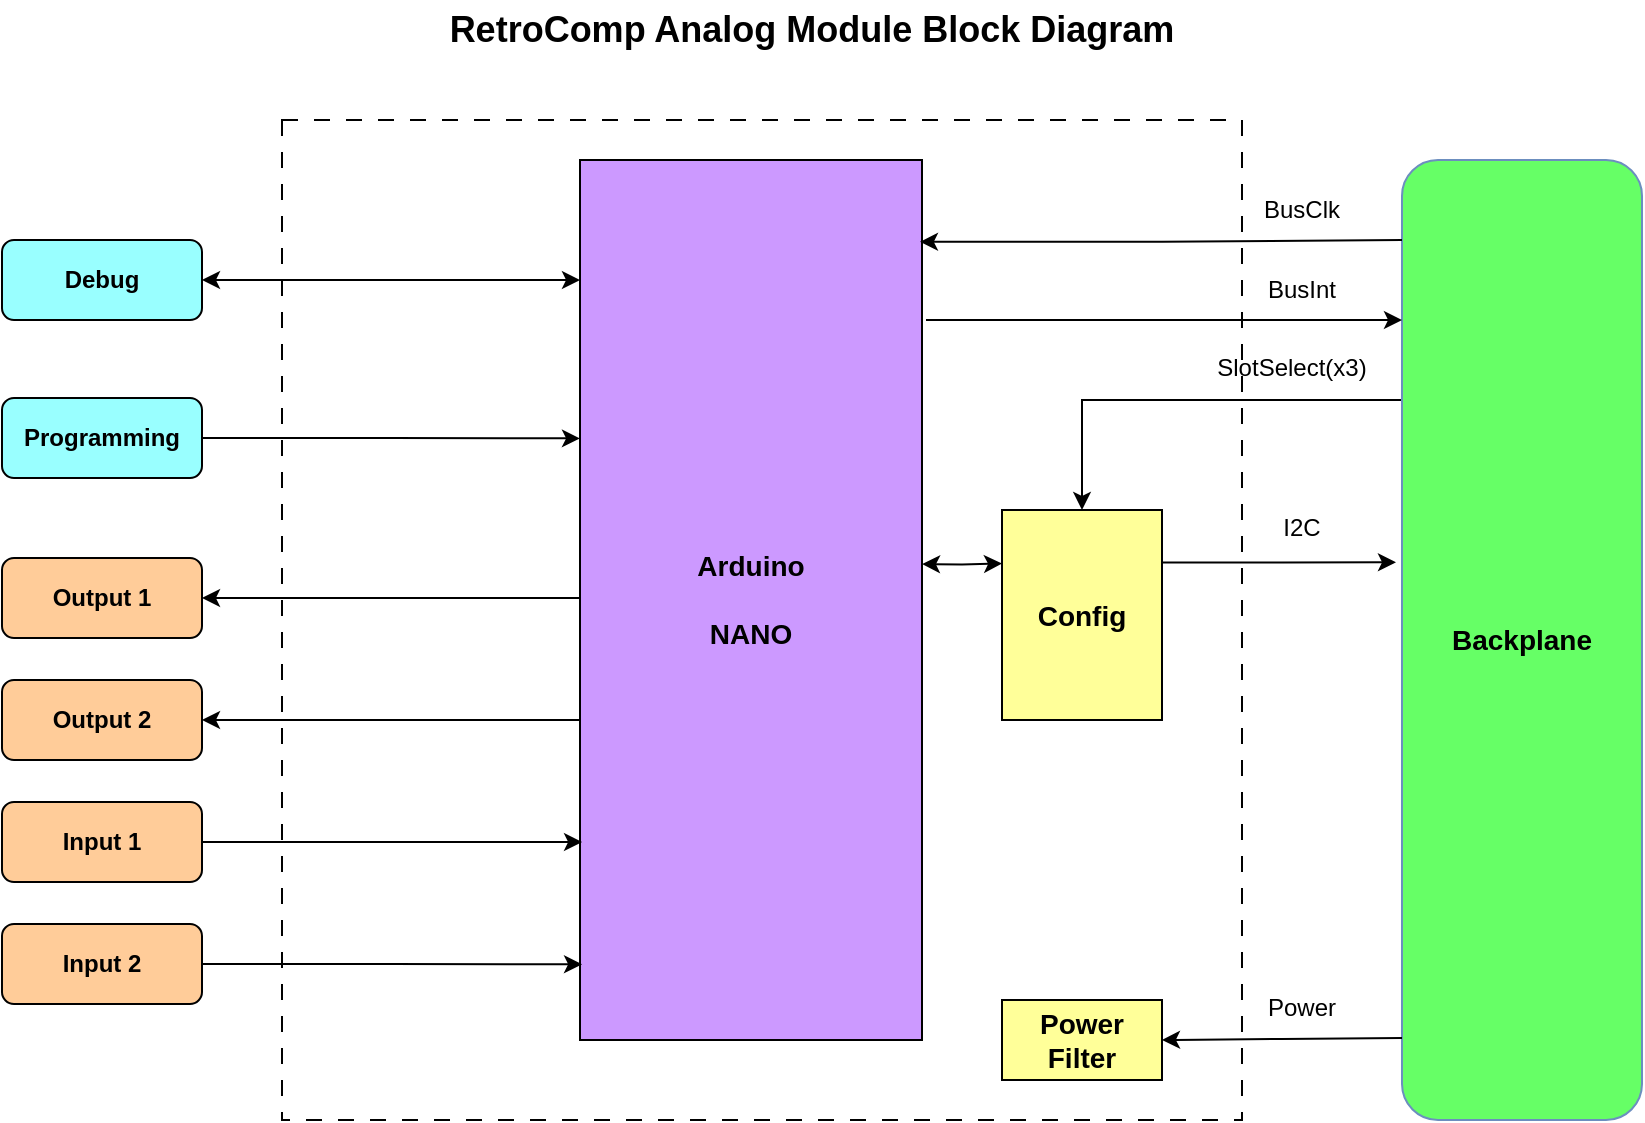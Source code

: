 <mxfile version="28.0.6">
  <diagram id="gKfQR6QMqfabCFEobmAz" name="Page-1">
    <mxGraphModel dx="995" dy="726" grid="1" gridSize="10" guides="1" tooltips="1" connect="1" arrows="1" fold="1" page="1" pageScale="1" pageWidth="1100" pageHeight="850" math="0" shadow="0">
      <root>
        <mxCell id="0" />
        <mxCell id="1" parent="0" />
        <mxCell id="zYWQm6FeYK7ZvlCrXuv9-24" value="" style="rounded=0;whiteSpace=wrap;html=1;dashed=1;dashPattern=8 8;" parent="1" vertex="1">
          <mxGeometry x="240" y="140" width="480" height="500" as="geometry" />
        </mxCell>
        <mxCell id="1NqFx9--2LPchFtkVJ0D-2" style="edgeStyle=orthogonalEdgeStyle;rounded=0;orthogonalLoop=1;jettySize=auto;html=1;exitX=0;exitY=0.25;exitDx=0;exitDy=0;entryX=0.5;entryY=0;entryDx=0;entryDy=0;" parent="1" source="XGa5Y8sCl0DmdLY9kct8-3" target="1NqFx9--2LPchFtkVJ0D-1" edge="1">
          <mxGeometry relative="1" as="geometry">
            <Array as="points">
              <mxPoint x="640" y="280" />
            </Array>
          </mxGeometry>
        </mxCell>
        <mxCell id="XGa5Y8sCl0DmdLY9kct8-3" value="&lt;b&gt;&lt;font style=&quot;font-size: 14px;&quot;&gt;Backplane&lt;/font&gt;&lt;/b&gt;" style="rounded=1;whiteSpace=wrap;html=1;fillColor=#66FF66;strokeColor=#6c8ebf;" parent="1" vertex="1">
          <mxGeometry x="800" y="160" width="120" height="480" as="geometry" />
        </mxCell>
        <mxCell id="zYWQm6FeYK7ZvlCrXuv9-20" style="edgeStyle=orthogonalEdgeStyle;rounded=0;orthogonalLoop=1;jettySize=auto;html=1;exitX=1;exitY=0.5;exitDx=0;exitDy=0;entryX=0;entryY=0.25;entryDx=0;entryDy=0;startArrow=classic;startFill=1;" parent="1" source="XGa5Y8sCl0DmdLY9kct8-4" edge="1">
          <mxGeometry relative="1" as="geometry">
            <mxPoint x="389" y="220" as="targetPoint" />
          </mxGeometry>
        </mxCell>
        <mxCell id="XGa5Y8sCl0DmdLY9kct8-4" value="&lt;b&gt;Debug&lt;/b&gt;" style="rounded=1;whiteSpace=wrap;html=1;fillColor=#99FFFF;" parent="1" vertex="1">
          <mxGeometry x="100" y="200" width="100" height="40" as="geometry" />
        </mxCell>
        <mxCell id="1NqFx9--2LPchFtkVJ0D-8" style="edgeStyle=orthogonalEdgeStyle;rounded=0;orthogonalLoop=1;jettySize=auto;html=1;exitX=0;exitY=0.5;exitDx=0;exitDy=0;entryX=1;entryY=0.5;entryDx=0;entryDy=0;" parent="1" target="vO5DqupcCJeG4LQ-aTYW-1" edge="1">
          <mxGeometry relative="1" as="geometry">
            <Array as="points">
              <mxPoint x="390" y="379" />
            </Array>
            <mxPoint x="389" y="319" as="sourcePoint" />
          </mxGeometry>
        </mxCell>
        <mxCell id="DS_LYjARpWAkB2w7sylv-3" style="edgeStyle=orthogonalEdgeStyle;rounded=0;orthogonalLoop=1;jettySize=auto;html=1;exitX=0;exitY=0.5;exitDx=0;exitDy=0;entryX=1;entryY=0.5;entryDx=0;entryDy=0;" edge="1" parent="1" source="XGa5Y8sCl0DmdLY9kct8-5" target="9mXi5TYKmuGidNmoGbkr-1">
          <mxGeometry relative="1" as="geometry">
            <Array as="points">
              <mxPoint x="389" y="440" />
            </Array>
          </mxGeometry>
        </mxCell>
        <mxCell id="XGa5Y8sCl0DmdLY9kct8-5" value="&lt;span style=&quot;font-size: 14px;&quot;&gt;&lt;b&gt;Arduino&lt;/b&gt;&lt;/span&gt;&lt;div&gt;&lt;span style=&quot;font-size: 14px;&quot;&gt;&lt;b&gt;&lt;br&gt;&lt;/b&gt;&lt;/span&gt;&lt;/div&gt;&lt;div&gt;&lt;span style=&quot;font-size: 14px;&quot;&gt;&lt;b&gt;NANO&lt;/b&gt;&lt;/span&gt;&lt;/div&gt;" style="rounded=0;whiteSpace=wrap;html=1;fillColor=#CC99FF;" parent="1" vertex="1">
          <mxGeometry x="389" y="160" width="171" height="440" as="geometry" />
        </mxCell>
        <mxCell id="XGa5Y8sCl0DmdLY9kct8-6" value="&lt;span style=&quot;font-size: 14px;&quot;&gt;&lt;b&gt;Power&lt;/b&gt;&lt;/span&gt;&lt;div&gt;&lt;span style=&quot;font-size: 14px;&quot;&gt;&lt;b&gt;Filter&lt;/b&gt;&lt;/span&gt;&lt;/div&gt;" style="rounded=0;whiteSpace=wrap;html=1;fillColor=#FFFF99;" parent="1" vertex="1">
          <mxGeometry x="600" y="580" width="80" height="40" as="geometry" />
        </mxCell>
        <mxCell id="CG7hZ_wFSSS8GAl2Qvh1-33" value="&lt;b&gt;&lt;font style=&quot;font-size: 18px;&quot;&gt;RetroComp Analog Module Block Diagram&lt;/font&gt;&lt;/b&gt;" style="text;html=1;align=center;verticalAlign=middle;whiteSpace=wrap;rounded=0;" parent="1" vertex="1">
          <mxGeometry x="320" y="80" width="370" height="30" as="geometry" />
        </mxCell>
        <mxCell id="zYWQm6FeYK7ZvlCrXuv9-9" style="edgeStyle=orthogonalEdgeStyle;rounded=0;orthogonalLoop=1;jettySize=auto;html=1;entryX=0;entryY=0.75;entryDx=0;entryDy=0;startArrow=none;startFill=0;endArrow=classic;endFill=1;" parent="1" edge="1">
          <mxGeometry relative="1" as="geometry">
            <mxPoint x="562" y="240" as="sourcePoint" />
            <mxPoint x="800" y="240" as="targetPoint" />
          </mxGeometry>
        </mxCell>
        <mxCell id="zYWQm6FeYK7ZvlCrXuv9-10" value="BusInt" style="text;html=1;align=center;verticalAlign=middle;whiteSpace=wrap;rounded=0;" parent="1" vertex="1">
          <mxGeometry x="720" y="210" width="60" height="30" as="geometry" />
        </mxCell>
        <mxCell id="zYWQm6FeYK7ZvlCrXuv9-12" value="SlotSelect(x3)" style="text;html=1;align=center;verticalAlign=middle;whiteSpace=wrap;rounded=0;" parent="1" vertex="1">
          <mxGeometry x="705" y="249" width="80" height="30" as="geometry" />
        </mxCell>
        <mxCell id="zYWQm6FeYK7ZvlCrXuv9-13" style="edgeStyle=orthogonalEdgeStyle;rounded=0;orthogonalLoop=1;jettySize=auto;html=1;exitX=1;exitY=0.75;exitDx=0;exitDy=0;entryX=1;entryY=0.5;entryDx=0;entryDy=0;" parent="1" target="XGa5Y8sCl0DmdLY9kct8-6" edge="1">
          <mxGeometry relative="1" as="geometry">
            <mxPoint x="800" y="599" as="sourcePoint" />
            <mxPoint x="720" y="599" as="targetPoint" />
          </mxGeometry>
        </mxCell>
        <mxCell id="zYWQm6FeYK7ZvlCrXuv9-14" value="Power" style="text;html=1;align=center;verticalAlign=middle;whiteSpace=wrap;rounded=0;" parent="1" vertex="1">
          <mxGeometry x="720" y="569" width="60" height="30" as="geometry" />
        </mxCell>
        <mxCell id="zYWQm6FeYK7ZvlCrXuv9-16" value="I2C" style="text;html=1;align=center;verticalAlign=middle;whiteSpace=wrap;rounded=0;" parent="1" vertex="1">
          <mxGeometry x="720" y="329" width="60" height="30" as="geometry" />
        </mxCell>
        <mxCell id="zYWQm6FeYK7ZvlCrXuv9-17" value="&lt;b&gt;Programming&lt;/b&gt;" style="rounded=1;whiteSpace=wrap;html=1;fillColor=#99FFFF;" parent="1" vertex="1">
          <mxGeometry x="100" y="279" width="100" height="40" as="geometry" />
        </mxCell>
        <mxCell id="zYWQm6FeYK7ZvlCrXuv9-18" style="edgeStyle=orthogonalEdgeStyle;rounded=0;orthogonalLoop=1;jettySize=auto;html=1;exitX=1;exitY=0.5;exitDx=0;exitDy=0;entryX=0;entryY=0.448;entryDx=0;entryDy=0;entryPerimeter=0;" parent="1" source="zYWQm6FeYK7ZvlCrXuv9-17" edge="1">
          <mxGeometry relative="1" as="geometry">
            <mxPoint x="389" y="299.2" as="targetPoint" />
          </mxGeometry>
        </mxCell>
        <mxCell id="zYWQm6FeYK7ZvlCrXuv9-22" style="edgeStyle=orthogonalEdgeStyle;rounded=0;orthogonalLoop=1;jettySize=auto;html=1;exitX=0.994;exitY=0.093;exitDx=0;exitDy=0;entryX=0;entryY=0.75;entryDx=0;entryDy=0;exitPerimeter=0;startArrow=classic;startFill=1;endArrow=none;endFill=0;" parent="1" source="XGa5Y8sCl0DmdLY9kct8-5" edge="1">
          <mxGeometry relative="1" as="geometry">
            <mxPoint x="720" y="200" as="sourcePoint" />
            <mxPoint x="800" y="200" as="targetPoint" />
          </mxGeometry>
        </mxCell>
        <mxCell id="zYWQm6FeYK7ZvlCrXuv9-23" value="BusClk" style="text;html=1;align=center;verticalAlign=middle;whiteSpace=wrap;rounded=0;" parent="1" vertex="1">
          <mxGeometry x="695" y="170" width="110" height="30" as="geometry" />
        </mxCell>
        <mxCell id="9mXi5TYKmuGidNmoGbkr-1" value="&lt;b&gt;Output 2&lt;/b&gt;" style="rounded=1;whiteSpace=wrap;html=1;fillColor=#FFCC99;" parent="1" vertex="1">
          <mxGeometry x="100" y="420" width="100" height="40" as="geometry" />
        </mxCell>
        <mxCell id="vO5DqupcCJeG4LQ-aTYW-1" value="&lt;b&gt;Output 1&lt;/b&gt;" style="rounded=1;whiteSpace=wrap;html=1;fillColor=#FFCC99;" parent="1" vertex="1">
          <mxGeometry x="100" y="359" width="100" height="40" as="geometry" />
        </mxCell>
        <mxCell id="1NqFx9--2LPchFtkVJ0D-1" value="&lt;span style=&quot;font-size: 14px;&quot;&gt;&lt;b&gt;Config&lt;/b&gt;&lt;/span&gt;" style="rounded=0;whiteSpace=wrap;html=1;fillColor=#FFFF99;" parent="1" vertex="1">
          <mxGeometry x="600" y="335" width="80" height="105" as="geometry" />
        </mxCell>
        <mxCell id="1NqFx9--2LPchFtkVJ0D-3" style="edgeStyle=orthogonalEdgeStyle;rounded=0;orthogonalLoop=1;jettySize=auto;html=1;exitX=0;exitY=0.25;exitDx=0;exitDy=0;startArrow=classic;startFill=1;" parent="1" edge="1">
          <mxGeometry relative="1" as="geometry">
            <mxPoint x="600" y="361.75" as="sourcePoint" />
            <mxPoint x="560" y="362" as="targetPoint" />
          </mxGeometry>
        </mxCell>
        <mxCell id="DS_LYjARpWAkB2w7sylv-1" value="&lt;b&gt;Input 2&lt;/b&gt;" style="rounded=1;whiteSpace=wrap;html=1;fillColor=#FFCC99;" vertex="1" parent="1">
          <mxGeometry x="100" y="542" width="100" height="40" as="geometry" />
        </mxCell>
        <mxCell id="DS_LYjARpWAkB2w7sylv-2" value="&lt;b&gt;Input 1&lt;/b&gt;" style="rounded=1;whiteSpace=wrap;html=1;fillColor=#FFCC99;" vertex="1" parent="1">
          <mxGeometry x="100" y="481" width="100" height="40" as="geometry" />
        </mxCell>
        <mxCell id="DS_LYjARpWAkB2w7sylv-4" style="edgeStyle=orthogonalEdgeStyle;rounded=0;orthogonalLoop=1;jettySize=auto;html=1;exitX=1;exitY=0.5;exitDx=0;exitDy=0;entryX=0.006;entryY=0.775;entryDx=0;entryDy=0;entryPerimeter=0;" edge="1" parent="1" source="DS_LYjARpWAkB2w7sylv-2" target="XGa5Y8sCl0DmdLY9kct8-5">
          <mxGeometry relative="1" as="geometry" />
        </mxCell>
        <mxCell id="DS_LYjARpWAkB2w7sylv-5" style="edgeStyle=orthogonalEdgeStyle;rounded=0;orthogonalLoop=1;jettySize=auto;html=1;exitX=1;exitY=0.5;exitDx=0;exitDy=0;entryX=0.006;entryY=0.914;entryDx=0;entryDy=0;entryPerimeter=0;" edge="1" parent="1" source="DS_LYjARpWAkB2w7sylv-1" target="XGa5Y8sCl0DmdLY9kct8-5">
          <mxGeometry relative="1" as="geometry" />
        </mxCell>
        <mxCell id="DS_LYjARpWAkB2w7sylv-6" style="edgeStyle=orthogonalEdgeStyle;rounded=0;orthogonalLoop=1;jettySize=auto;html=1;exitX=1;exitY=0.25;exitDx=0;exitDy=0;entryX=-0.025;entryY=0.419;entryDx=0;entryDy=0;entryPerimeter=0;" edge="1" parent="1" source="1NqFx9--2LPchFtkVJ0D-1" target="XGa5Y8sCl0DmdLY9kct8-3">
          <mxGeometry relative="1" as="geometry" />
        </mxCell>
      </root>
    </mxGraphModel>
  </diagram>
</mxfile>

